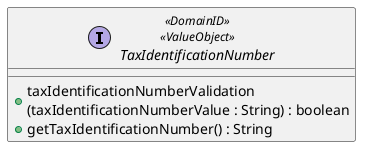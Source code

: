@startuml

interface TaxIdentificationNumber<<DomainID>> <<ValueObject>> {

    + taxIdentificationNumberValidation\n(taxIdentificationNumberValue : String) : boolean
    + getTaxIdentificationNumber() : String
}

@enduml